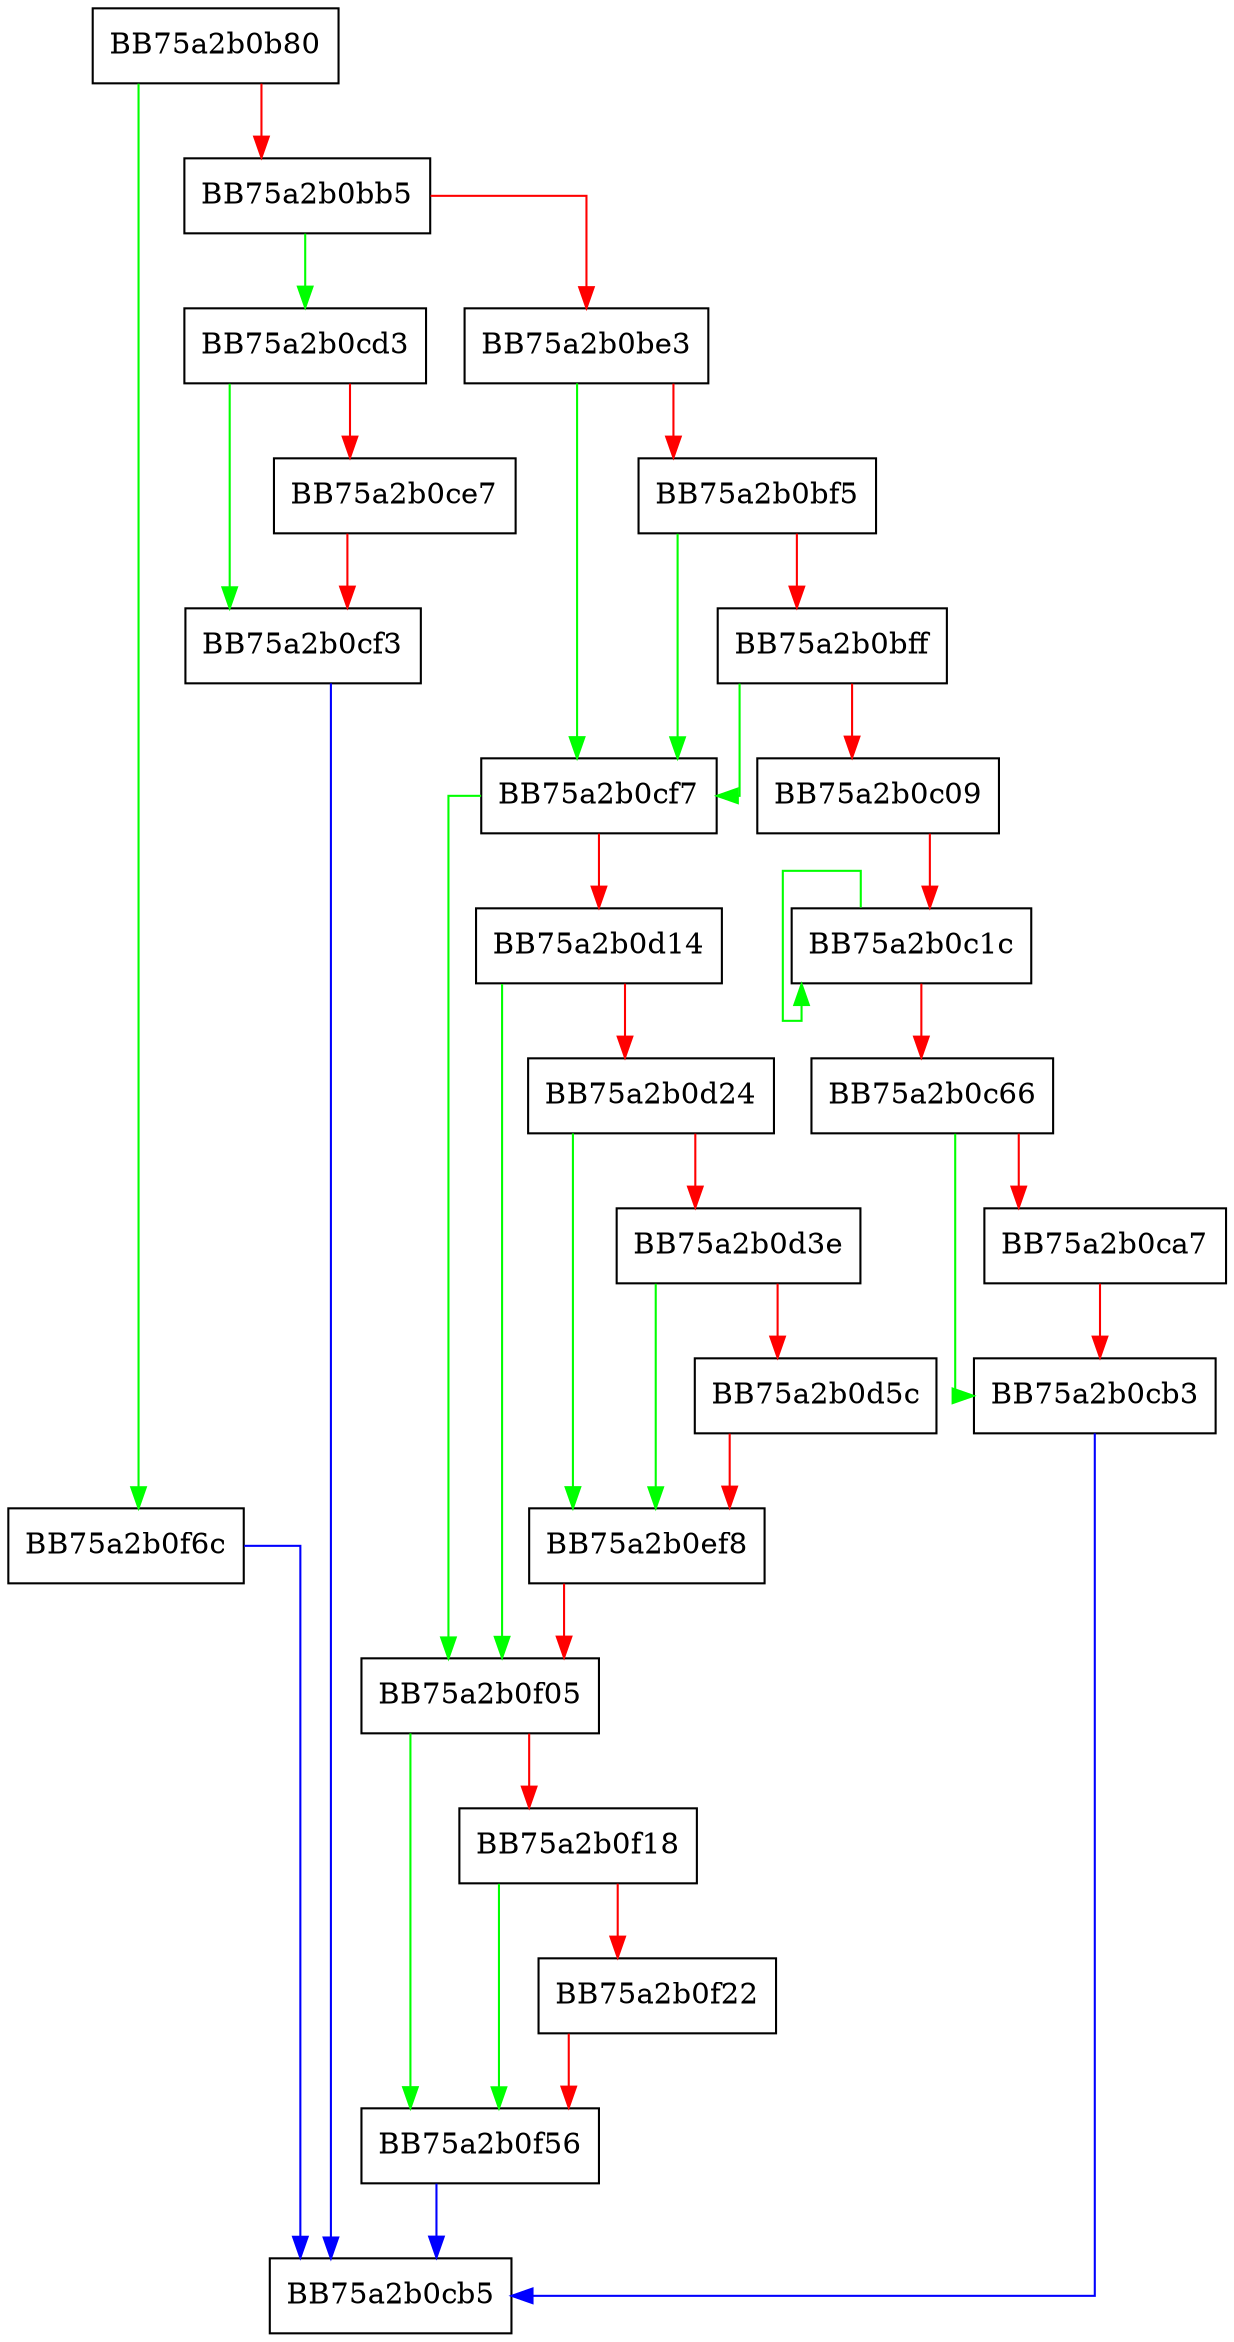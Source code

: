 digraph QueryCachedFileHashes {
  node [shape="box"];
  graph [splines=ortho];
  BB75a2b0b80 -> BB75a2b0f6c [color="green"];
  BB75a2b0b80 -> BB75a2b0bb5 [color="red"];
  BB75a2b0bb5 -> BB75a2b0cd3 [color="green"];
  BB75a2b0bb5 -> BB75a2b0be3 [color="red"];
  BB75a2b0be3 -> BB75a2b0cf7 [color="green"];
  BB75a2b0be3 -> BB75a2b0bf5 [color="red"];
  BB75a2b0bf5 -> BB75a2b0cf7 [color="green"];
  BB75a2b0bf5 -> BB75a2b0bff [color="red"];
  BB75a2b0bff -> BB75a2b0cf7 [color="green"];
  BB75a2b0bff -> BB75a2b0c09 [color="red"];
  BB75a2b0c09 -> BB75a2b0c1c [color="red"];
  BB75a2b0c1c -> BB75a2b0c1c [color="green"];
  BB75a2b0c1c -> BB75a2b0c66 [color="red"];
  BB75a2b0c66 -> BB75a2b0cb3 [color="green"];
  BB75a2b0c66 -> BB75a2b0ca7 [color="red"];
  BB75a2b0ca7 -> BB75a2b0cb3 [color="red"];
  BB75a2b0cb3 -> BB75a2b0cb5 [color="blue"];
  BB75a2b0cd3 -> BB75a2b0cf3 [color="green"];
  BB75a2b0cd3 -> BB75a2b0ce7 [color="red"];
  BB75a2b0ce7 -> BB75a2b0cf3 [color="red"];
  BB75a2b0cf3 -> BB75a2b0cb5 [color="blue"];
  BB75a2b0cf7 -> BB75a2b0f05 [color="green"];
  BB75a2b0cf7 -> BB75a2b0d14 [color="red"];
  BB75a2b0d14 -> BB75a2b0f05 [color="green"];
  BB75a2b0d14 -> BB75a2b0d24 [color="red"];
  BB75a2b0d24 -> BB75a2b0ef8 [color="green"];
  BB75a2b0d24 -> BB75a2b0d3e [color="red"];
  BB75a2b0d3e -> BB75a2b0ef8 [color="green"];
  BB75a2b0d3e -> BB75a2b0d5c [color="red"];
  BB75a2b0d5c -> BB75a2b0ef8 [color="red"];
  BB75a2b0ef8 -> BB75a2b0f05 [color="red"];
  BB75a2b0f05 -> BB75a2b0f56 [color="green"];
  BB75a2b0f05 -> BB75a2b0f18 [color="red"];
  BB75a2b0f18 -> BB75a2b0f56 [color="green"];
  BB75a2b0f18 -> BB75a2b0f22 [color="red"];
  BB75a2b0f22 -> BB75a2b0f56 [color="red"];
  BB75a2b0f56 -> BB75a2b0cb5 [color="blue"];
  BB75a2b0f6c -> BB75a2b0cb5 [color="blue"];
}